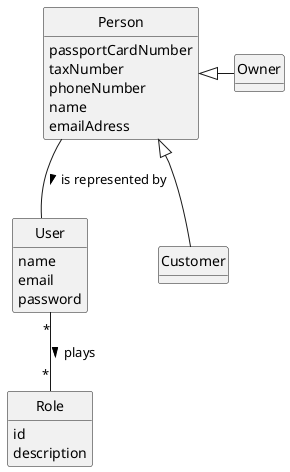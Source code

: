 @startuml
skinparam monochrome true
skinparam packageStyle rectangle
skinparam shadowing false

'left to right direction

skinparam classAttributeIconSize 0

hide circle
hide methods

class User{
name
email
password
}
class Role{
id
description
}
class Customer{
}
class Owner{
}
class Person{
passportCardNumber
taxNumber
phoneNumber
name
emailAdress
}

User "*" -- "*" Role : plays >
Customer -up-|> Person
Owner -left--|> Person
Person -- User : is represented by >


@enduml